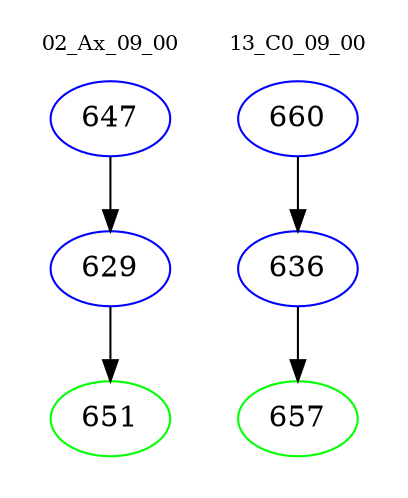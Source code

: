 digraph{
subgraph cluster_0 {
color = white
label = "02_Ax_09_00";
fontsize=10;
T0_647 [label="647", color="blue"]
T0_647 -> T0_629 [color="black"]
T0_629 [label="629", color="blue"]
T0_629 -> T0_651 [color="black"]
T0_651 [label="651", color="green"]
}
subgraph cluster_1 {
color = white
label = "13_C0_09_00";
fontsize=10;
T1_660 [label="660", color="blue"]
T1_660 -> T1_636 [color="black"]
T1_636 [label="636", color="blue"]
T1_636 -> T1_657 [color="black"]
T1_657 [label="657", color="green"]
}
}
